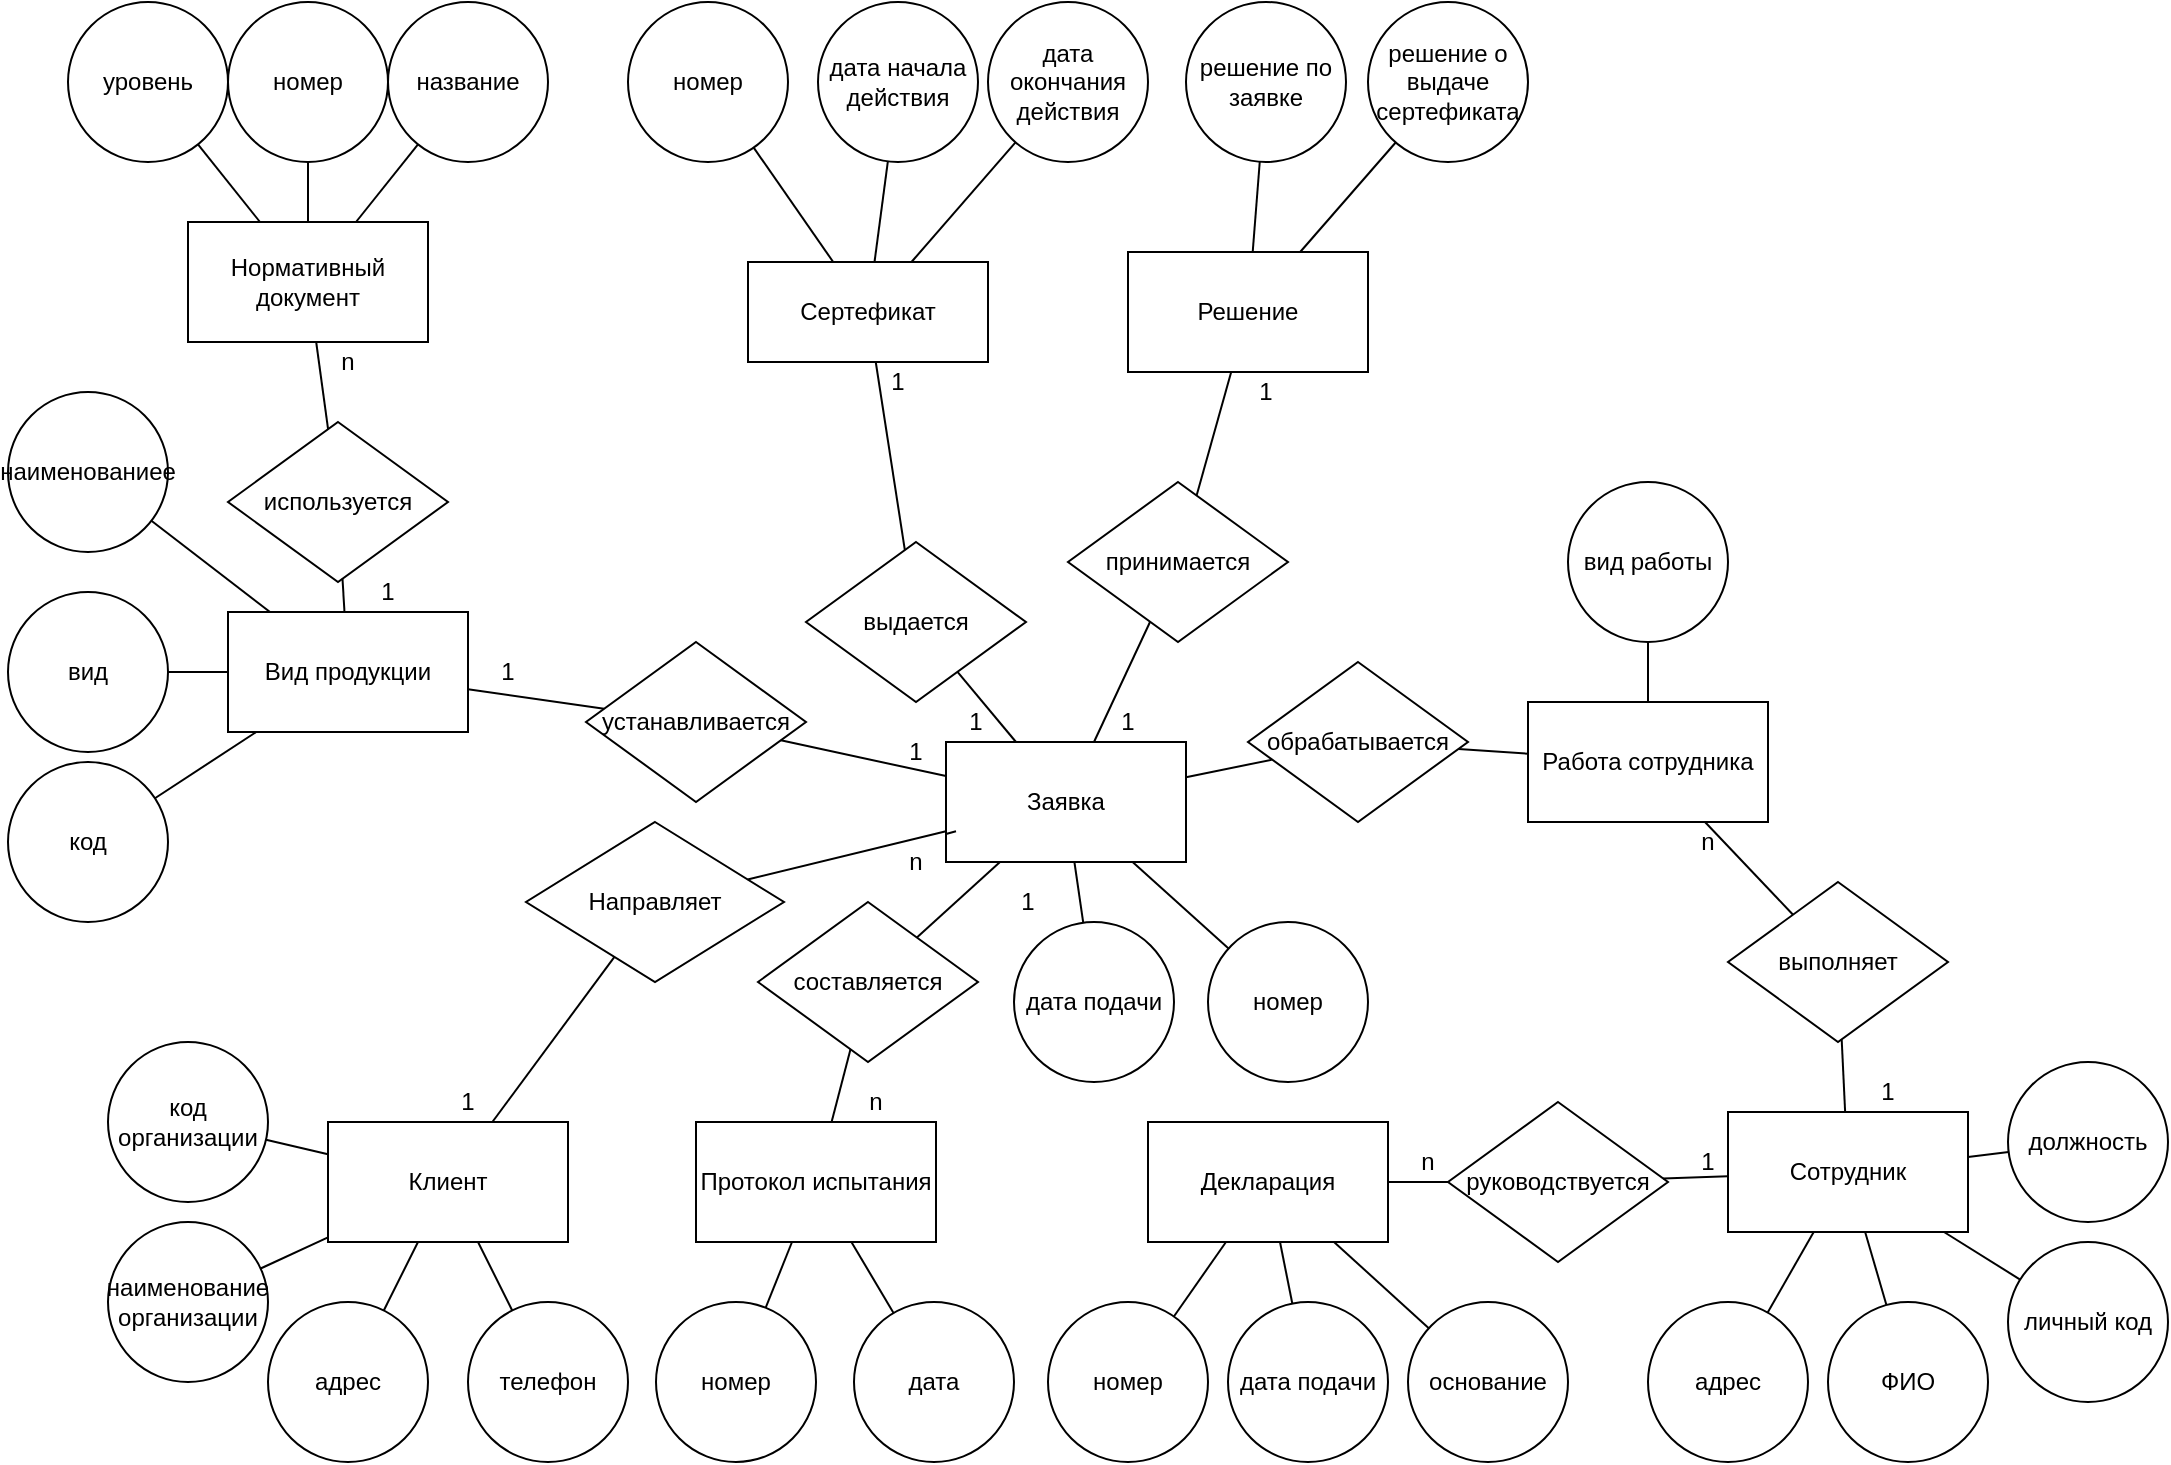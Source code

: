 <mxfile version="13.9.9" type="device"><diagram id="MF3Ot59o3ne13923XiXf" name="Концептуальная схема"><mxGraphModel dx="1699" dy="403" grid="1" gridSize="10" guides="1" tooltips="1" connect="1" arrows="1" fold="1" page="1" pageScale="1" pageWidth="827" pageHeight="1169" math="0" shadow="0"><root><mxCell id="0"/><mxCell id="1" parent="0"/><mxCell id="-OSFUK0tKSh1p7E8naHV-1" value="Вид продукции" style="rounded=0;whiteSpace=wrap;html=1;" parent="1" vertex="1"><mxGeometry x="110" y="415" width="120" height="60" as="geometry"/></mxCell><mxCell id="-OSFUK0tKSh1p7E8naHV-2" value="Нормативный документ" style="rounded=0;whiteSpace=wrap;html=1;" parent="1" vertex="1"><mxGeometry x="90" y="220" width="120" height="60" as="geometry"/></mxCell><mxCell id="-OSFUK0tKSh1p7E8naHV-3" value="Клиент" style="rounded=0;whiteSpace=wrap;html=1;" parent="1" vertex="1"><mxGeometry x="160" y="670" width="120" height="60" as="geometry"/></mxCell><mxCell id="-OSFUK0tKSh1p7E8naHV-4" value="Заявка" style="rounded=0;whiteSpace=wrap;html=1;" parent="1" vertex="1"><mxGeometry x="469" y="480" width="120" height="60" as="geometry"/></mxCell><mxCell id="-OSFUK0tKSh1p7E8naHV-5" value="название" style="ellipse;whiteSpace=wrap;html=1;aspect=fixed;" parent="1" vertex="1"><mxGeometry x="190" y="110" width="80" height="80" as="geometry"/></mxCell><mxCell id="-OSFUK0tKSh1p7E8naHV-6" value="номер" style="ellipse;whiteSpace=wrap;html=1;aspect=fixed;" parent="1" vertex="1"><mxGeometry x="110" y="110" width="80" height="80" as="geometry"/></mxCell><mxCell id="-OSFUK0tKSh1p7E8naHV-7" value="уровень" style="ellipse;whiteSpace=wrap;html=1;aspect=fixed;" parent="1" vertex="1"><mxGeometry x="30" y="110" width="80" height="80" as="geometry"/></mxCell><mxCell id="-OSFUK0tKSh1p7E8naHV-8" value="" style="endArrow=none;html=1;" parent="1" source="-OSFUK0tKSh1p7E8naHV-2" target="-OSFUK0tKSh1p7E8naHV-5" edge="1"><mxGeometry width="50" height="50" relative="1" as="geometry"><mxPoint x="-130" y="440" as="sourcePoint"/><mxPoint x="-80" y="390" as="targetPoint"/></mxGeometry></mxCell><mxCell id="-OSFUK0tKSh1p7E8naHV-9" value="" style="endArrow=none;html=1;" parent="1" source="-OSFUK0tKSh1p7E8naHV-2" target="-OSFUK0tKSh1p7E8naHV-6" edge="1"><mxGeometry width="50" height="50" relative="1" as="geometry"><mxPoint x="-130" y="440" as="sourcePoint"/><mxPoint x="-80" y="390" as="targetPoint"/></mxGeometry></mxCell><mxCell id="-OSFUK0tKSh1p7E8naHV-10" value="" style="endArrow=none;html=1;" parent="1" source="-OSFUK0tKSh1p7E8naHV-2" target="-OSFUK0tKSh1p7E8naHV-7" edge="1"><mxGeometry width="50" height="50" relative="1" as="geometry"><mxPoint x="-130" y="440" as="sourcePoint"/><mxPoint x="-80" y="390" as="targetPoint"/></mxGeometry></mxCell><mxCell id="-OSFUK0tKSh1p7E8naHV-11" value="дата подачи" style="ellipse;whiteSpace=wrap;html=1;aspect=fixed;" parent="1" vertex="1"><mxGeometry x="503" y="570" width="80" height="80" as="geometry"/></mxCell><mxCell id="-OSFUK0tKSh1p7E8naHV-12" value="телефон" style="ellipse;whiteSpace=wrap;html=1;aspect=fixed;" parent="1" vertex="1"><mxGeometry x="230" y="760" width="80" height="80" as="geometry"/></mxCell><mxCell id="-OSFUK0tKSh1p7E8naHV-13" value="код организации" style="ellipse;whiteSpace=wrap;html=1;aspect=fixed;" parent="1" vertex="1"><mxGeometry x="50" y="630" width="80" height="80" as="geometry"/></mxCell><mxCell id="-OSFUK0tKSh1p7E8naHV-14" value="наименование организации" style="ellipse;whiteSpace=wrap;html=1;aspect=fixed;" parent="1" vertex="1"><mxGeometry x="50" y="720" width="80" height="80" as="geometry"/></mxCell><mxCell id="-OSFUK0tKSh1p7E8naHV-15" value="адрес" style="ellipse;whiteSpace=wrap;html=1;aspect=fixed;" parent="1" vertex="1"><mxGeometry x="130" y="760" width="80" height="80" as="geometry"/></mxCell><mxCell id="-OSFUK0tKSh1p7E8naHV-16" value="" style="endArrow=none;html=1;" parent="1" source="-OSFUK0tKSh1p7E8naHV-13" target="-OSFUK0tKSh1p7E8naHV-3" edge="1"><mxGeometry width="50" height="50" relative="1" as="geometry"><mxPoint x="440" y="780" as="sourcePoint"/><mxPoint x="230" y="890" as="targetPoint"/></mxGeometry></mxCell><mxCell id="-OSFUK0tKSh1p7E8naHV-17" value="" style="endArrow=none;html=1;" parent="1" source="-OSFUK0tKSh1p7E8naHV-3" target="-OSFUK0tKSh1p7E8naHV-14" edge="1"><mxGeometry width="50" height="50" relative="1" as="geometry"><mxPoint x="440" y="780" as="sourcePoint"/><mxPoint x="490" y="730" as="targetPoint"/></mxGeometry></mxCell><mxCell id="-OSFUK0tKSh1p7E8naHV-18" value="" style="endArrow=none;html=1;" parent="1" source="-OSFUK0tKSh1p7E8naHV-3" target="-OSFUK0tKSh1p7E8naHV-12" edge="1"><mxGeometry width="50" height="50" relative="1" as="geometry"><mxPoint x="290" y="920" as="sourcePoint"/><mxPoint x="490" y="730" as="targetPoint"/></mxGeometry></mxCell><mxCell id="-OSFUK0tKSh1p7E8naHV-19" value="" style="endArrow=none;html=1;" parent="1" source="-OSFUK0tKSh1p7E8naHV-15" target="-OSFUK0tKSh1p7E8naHV-3" edge="1"><mxGeometry width="50" height="50" relative="1" as="geometry"><mxPoint x="440" y="780" as="sourcePoint"/><mxPoint x="490" y="730" as="targetPoint"/></mxGeometry></mxCell><mxCell id="-OSFUK0tKSh1p7E8naHV-20" value="номер" style="ellipse;whiteSpace=wrap;html=1;aspect=fixed;" parent="1" vertex="1"><mxGeometry x="600" y="570" width="80" height="80" as="geometry"/></mxCell><mxCell id="-OSFUK0tKSh1p7E8naHV-21" value="" style="endArrow=none;html=1;" parent="1" source="-OSFUK0tKSh1p7E8naHV-4" target="-OSFUK0tKSh1p7E8naHV-20" edge="1"><mxGeometry width="50" height="50" relative="1" as="geometry"><mxPoint x="106" y="380" as="sourcePoint"/><mxPoint x="156" y="330" as="targetPoint"/></mxGeometry></mxCell><mxCell id="-OSFUK0tKSh1p7E8naHV-22" value="" style="endArrow=none;html=1;" parent="1" source="-OSFUK0tKSh1p7E8naHV-11" target="-OSFUK0tKSh1p7E8naHV-4" edge="1"><mxGeometry width="50" height="50" relative="1" as="geometry"><mxPoint x="106" y="380" as="sourcePoint"/><mxPoint x="156" y="330" as="targetPoint"/></mxGeometry></mxCell><mxCell id="-OSFUK0tKSh1p7E8naHV-24" value="код" style="ellipse;whiteSpace=wrap;html=1;aspect=fixed;" parent="1" vertex="1"><mxGeometry y="490" width="80" height="80" as="geometry"/></mxCell><mxCell id="-OSFUK0tKSh1p7E8naHV-25" value="вид" style="ellipse;whiteSpace=wrap;html=1;aspect=fixed;" parent="1" vertex="1"><mxGeometry y="405" width="80" height="80" as="geometry"/></mxCell><mxCell id="-OSFUK0tKSh1p7E8naHV-26" value="наименованиее" style="ellipse;whiteSpace=wrap;html=1;aspect=fixed;" parent="1" vertex="1"><mxGeometry y="305" width="80" height="80" as="geometry"/></mxCell><mxCell id="-OSFUK0tKSh1p7E8naHV-27" value="" style="endArrow=none;html=1;" parent="1" source="-OSFUK0tKSh1p7E8naHV-1" target="-OSFUK0tKSh1p7E8naHV-24" edge="1"><mxGeometry width="50" height="50" relative="1" as="geometry"><mxPoint x="270" y="130" as="sourcePoint"/><mxPoint x="320" y="80" as="targetPoint"/></mxGeometry></mxCell><mxCell id="-OSFUK0tKSh1p7E8naHV-28" value="" style="endArrow=none;html=1;" parent="1" source="-OSFUK0tKSh1p7E8naHV-1" target="-OSFUK0tKSh1p7E8naHV-25" edge="1"><mxGeometry width="50" height="50" relative="1" as="geometry"><mxPoint x="270" y="130" as="sourcePoint"/><mxPoint x="320" y="80" as="targetPoint"/></mxGeometry></mxCell><mxCell id="-OSFUK0tKSh1p7E8naHV-29" value="" style="endArrow=none;html=1;" parent="1" source="-OSFUK0tKSh1p7E8naHV-26" target="-OSFUK0tKSh1p7E8naHV-1" edge="1"><mxGeometry width="50" height="50" relative="1" as="geometry"><mxPoint x="270" y="130" as="sourcePoint"/><mxPoint x="320" y="80" as="targetPoint"/></mxGeometry></mxCell><mxCell id="-OSFUK0tKSh1p7E8naHV-30" value="Решение" style="rounded=0;whiteSpace=wrap;html=1;" parent="1" vertex="1"><mxGeometry x="560" y="235" width="120" height="60" as="geometry"/></mxCell><mxCell id="-OSFUK0tKSh1p7E8naHV-31" value="Декларация" style="rounded=0;whiteSpace=wrap;html=1;" parent="1" vertex="1"><mxGeometry x="570" y="670" width="120" height="60" as="geometry"/></mxCell><mxCell id="-OSFUK0tKSh1p7E8naHV-32" value="основание" style="ellipse;whiteSpace=wrap;html=1;aspect=fixed;" parent="1" vertex="1"><mxGeometry x="700" y="760" width="80" height="80" as="geometry"/></mxCell><mxCell id="-OSFUK0tKSh1p7E8naHV-33" value="дата подачи" style="ellipse;whiteSpace=wrap;html=1;aspect=fixed;" parent="1" vertex="1"><mxGeometry x="610" y="760" width="80" height="80" as="geometry"/></mxCell><mxCell id="-OSFUK0tKSh1p7E8naHV-34" value="номер" style="ellipse;whiteSpace=wrap;html=1;aspect=fixed;" parent="1" vertex="1"><mxGeometry x="520" y="760" width="80" height="80" as="geometry"/></mxCell><mxCell id="-OSFUK0tKSh1p7E8naHV-35" value="" style="endArrow=none;html=1;" parent="1" source="-OSFUK0tKSh1p7E8naHV-31" target="-OSFUK0tKSh1p7E8naHV-32" edge="1"><mxGeometry width="50" height="50" relative="1" as="geometry"><mxPoint x="1259" y="610" as="sourcePoint"/><mxPoint x="1309" y="560" as="targetPoint"/></mxGeometry></mxCell><mxCell id="-OSFUK0tKSh1p7E8naHV-36" value="" style="endArrow=none;html=1;" parent="1" source="-OSFUK0tKSh1p7E8naHV-34" target="-OSFUK0tKSh1p7E8naHV-31" edge="1"><mxGeometry width="50" height="50" relative="1" as="geometry"><mxPoint x="1259" y="610" as="sourcePoint"/><mxPoint x="1309" y="560" as="targetPoint"/></mxGeometry></mxCell><mxCell id="-OSFUK0tKSh1p7E8naHV-37" value="" style="endArrow=none;html=1;" parent="1" source="-OSFUK0tKSh1p7E8naHV-31" target="-OSFUK0tKSh1p7E8naHV-33" edge="1"><mxGeometry width="50" height="50" relative="1" as="geometry"><mxPoint x="1259" y="610" as="sourcePoint"/><mxPoint x="1309" y="560" as="targetPoint"/></mxGeometry></mxCell><mxCell id="-OSFUK0tKSh1p7E8naHV-38" value="Сотрудник" style="rounded=0;whiteSpace=wrap;html=1;" parent="1" vertex="1"><mxGeometry x="860" y="665" width="120" height="60" as="geometry"/></mxCell><mxCell id="-OSFUK0tKSh1p7E8naHV-39" value="решение по заявке" style="ellipse;whiteSpace=wrap;html=1;aspect=fixed;" parent="1" vertex="1"><mxGeometry x="589" y="110" width="80" height="80" as="geometry"/></mxCell><mxCell id="-OSFUK0tKSh1p7E8naHV-40" value="адрес" style="ellipse;whiteSpace=wrap;html=1;aspect=fixed;" parent="1" vertex="1"><mxGeometry x="820" y="760" width="80" height="80" as="geometry"/></mxCell><mxCell id="-OSFUK0tKSh1p7E8naHV-41" value="должность" style="ellipse;whiteSpace=wrap;html=1;aspect=fixed;" parent="1" vertex="1"><mxGeometry x="1000" y="640" width="80" height="80" as="geometry"/></mxCell><mxCell id="-OSFUK0tKSh1p7E8naHV-42" value="ФИО" style="ellipse;whiteSpace=wrap;html=1;aspect=fixed;" parent="1" vertex="1"><mxGeometry x="910" y="760" width="80" height="80" as="geometry"/></mxCell><mxCell id="-OSFUK0tKSh1p7E8naHV-43" value="личный код" style="ellipse;whiteSpace=wrap;html=1;aspect=fixed;" parent="1" vertex="1"><mxGeometry x="1000" y="730" width="80" height="80" as="geometry"/></mxCell><mxCell id="-OSFUK0tKSh1p7E8naHV-45" value="" style="endArrow=none;html=1;" parent="1" source="-OSFUK0tKSh1p7E8naHV-38" target="-OSFUK0tKSh1p7E8naHV-41" edge="1"><mxGeometry width="50" height="50" relative="1" as="geometry"><mxPoint x="840" y="790" as="sourcePoint"/><mxPoint x="890" y="740" as="targetPoint"/></mxGeometry></mxCell><mxCell id="-OSFUK0tKSh1p7E8naHV-46" value="" style="endArrow=none;html=1;" parent="1" source="-OSFUK0tKSh1p7E8naHV-38" target="-OSFUK0tKSh1p7E8naHV-43" edge="1"><mxGeometry width="50" height="50" relative="1" as="geometry"><mxPoint x="840" y="790" as="sourcePoint"/><mxPoint x="890" y="740" as="targetPoint"/></mxGeometry></mxCell><mxCell id="-OSFUK0tKSh1p7E8naHV-47" value="" style="endArrow=none;html=1;" parent="1" source="-OSFUK0tKSh1p7E8naHV-38" target="-OSFUK0tKSh1p7E8naHV-40" edge="1"><mxGeometry width="50" height="50" relative="1" as="geometry"><mxPoint x="827" y="590" as="sourcePoint"/><mxPoint x="877" y="540" as="targetPoint"/></mxGeometry></mxCell><mxCell id="-OSFUK0tKSh1p7E8naHV-48" value="" style="endArrow=none;html=1;" parent="1" source="-OSFUK0tKSh1p7E8naHV-42" target="-OSFUK0tKSh1p7E8naHV-38" edge="1"><mxGeometry width="50" height="50" relative="1" as="geometry"><mxPoint x="840" y="790" as="sourcePoint"/><mxPoint x="890" y="740" as="targetPoint"/></mxGeometry></mxCell><mxCell id="-OSFUK0tKSh1p7E8naHV-49" value="решение о выдаче сертефиката" style="ellipse;whiteSpace=wrap;html=1;aspect=fixed;" parent="1" vertex="1"><mxGeometry x="680" y="110" width="80" height="80" as="geometry"/></mxCell><mxCell id="-OSFUK0tKSh1p7E8naHV-50" value="" style="endArrow=none;html=1;" parent="1" source="-OSFUK0tKSh1p7E8naHV-30" target="-OSFUK0tKSh1p7E8naHV-39" edge="1"><mxGeometry width="50" height="50" relative="1" as="geometry"><mxPoint x="300" y="410" as="sourcePoint"/><mxPoint x="350" y="360" as="targetPoint"/></mxGeometry></mxCell><mxCell id="-OSFUK0tKSh1p7E8naHV-51" value="" style="endArrow=none;html=1;" parent="1" source="-OSFUK0tKSh1p7E8naHV-49" target="-OSFUK0tKSh1p7E8naHV-30" edge="1"><mxGeometry width="50" height="50" relative="1" as="geometry"><mxPoint x="780" y="480" as="sourcePoint"/><mxPoint x="350" y="360" as="targetPoint"/></mxGeometry></mxCell><mxCell id="-OSFUK0tKSh1p7E8naHV-52" value="Протокол испытания" style="rounded=0;whiteSpace=wrap;html=1;" parent="1" vertex="1"><mxGeometry x="344" y="670" width="120" height="60" as="geometry"/></mxCell><mxCell id="-OSFUK0tKSh1p7E8naHV-53" value="номер" style="ellipse;whiteSpace=wrap;html=1;aspect=fixed;" parent="1" vertex="1"><mxGeometry x="324" y="760" width="80" height="80" as="geometry"/></mxCell><mxCell id="-OSFUK0tKSh1p7E8naHV-54" value="дата" style="ellipse;whiteSpace=wrap;html=1;aspect=fixed;" parent="1" vertex="1"><mxGeometry x="423" y="760" width="80" height="80" as="geometry"/></mxCell><mxCell id="-OSFUK0tKSh1p7E8naHV-55" value="" style="endArrow=none;html=1;" parent="1" source="-OSFUK0tKSh1p7E8naHV-53" target="-OSFUK0tKSh1p7E8naHV-52" edge="1"><mxGeometry width="50" height="50" relative="1" as="geometry"><mxPoint x="20" y="580" as="sourcePoint"/><mxPoint x="70" y="530" as="targetPoint"/></mxGeometry></mxCell><mxCell id="-OSFUK0tKSh1p7E8naHV-56" value="" style="endArrow=none;html=1;" parent="1" source="-OSFUK0tKSh1p7E8naHV-54" target="-OSFUK0tKSh1p7E8naHV-52" edge="1"><mxGeometry width="50" height="50" relative="1" as="geometry"><mxPoint x="20" y="580" as="sourcePoint"/><mxPoint x="70" y="530" as="targetPoint"/></mxGeometry></mxCell><mxCell id="YgPH_MCQQPKLlfDlO9Mv-1" value="Сертефикат" style="rounded=0;whiteSpace=wrap;html=1;" parent="1" vertex="1"><mxGeometry x="370" y="240" width="120" height="50" as="geometry"/></mxCell><mxCell id="YgPH_MCQQPKLlfDlO9Mv-2" value="дата окончания действия" style="ellipse;whiteSpace=wrap;html=1;aspect=fixed;" parent="1" vertex="1"><mxGeometry x="490" y="110" width="80" height="80" as="geometry"/></mxCell><mxCell id="YgPH_MCQQPKLlfDlO9Mv-3" value="дата начала действия" style="ellipse;whiteSpace=wrap;html=1;aspect=fixed;" parent="1" vertex="1"><mxGeometry x="405" y="110" width="80" height="80" as="geometry"/></mxCell><mxCell id="YgPH_MCQQPKLlfDlO9Mv-4" value="номер" style="ellipse;whiteSpace=wrap;html=1;aspect=fixed;" parent="1" vertex="1"><mxGeometry x="310" y="110" width="80" height="80" as="geometry"/></mxCell><mxCell id="YgPH_MCQQPKLlfDlO9Mv-5" value="" style="endArrow=none;html=1;" parent="1" source="YgPH_MCQQPKLlfDlO9Mv-1" target="YgPH_MCQQPKLlfDlO9Mv-2" edge="1"><mxGeometry width="50" height="50" relative="1" as="geometry"><mxPoint x="409" y="380" as="sourcePoint"/><mxPoint x="109" y="520" as="targetPoint"/></mxGeometry></mxCell><mxCell id="YgPH_MCQQPKLlfDlO9Mv-6" value="" style="endArrow=none;html=1;" parent="1" source="YgPH_MCQQPKLlfDlO9Mv-3" target="YgPH_MCQQPKLlfDlO9Mv-1" edge="1"><mxGeometry width="50" height="50" relative="1" as="geometry"><mxPoint x="59" y="570" as="sourcePoint"/><mxPoint x="109" y="520" as="targetPoint"/></mxGeometry></mxCell><mxCell id="YgPH_MCQQPKLlfDlO9Mv-7" value="" style="endArrow=none;html=1;" parent="1" source="YgPH_MCQQPKLlfDlO9Mv-1" target="YgPH_MCQQPKLlfDlO9Mv-4" edge="1"><mxGeometry width="50" height="50" relative="1" as="geometry"><mxPoint x="59" y="570" as="sourcePoint"/><mxPoint x="109" y="520" as="targetPoint"/></mxGeometry></mxCell><mxCell id="YgPH_MCQQPKLlfDlO9Mv-9" value="Направляет" style="rhombus;whiteSpace=wrap;html=1;" parent="1" vertex="1"><mxGeometry x="259" y="520" width="129" height="80" as="geometry"/></mxCell><mxCell id="YgPH_MCQQPKLlfDlO9Mv-10" value="" style="endArrow=none;html=1;" parent="1" source="-OSFUK0tKSh1p7E8naHV-3" target="YgPH_MCQQPKLlfDlO9Mv-9" edge="1"><mxGeometry width="50" height="50" relative="1" as="geometry"><mxPoint x="620" y="550" as="sourcePoint"/><mxPoint x="670" y="500" as="targetPoint"/></mxGeometry></mxCell><mxCell id="YgPH_MCQQPKLlfDlO9Mv-11" value="" style="endArrow=none;html=1;" parent="1" source="-OSFUK0tKSh1p7E8naHV-4" target="YgPH_MCQQPKLlfDlO9Mv-9" edge="1"><mxGeometry width="50" height="50" relative="1" as="geometry"><mxPoint x="434" y="534.598" as="sourcePoint"/><mxPoint x="670" y="500" as="targetPoint"/></mxGeometry></mxCell><mxCell id="YgPH_MCQQPKLlfDlO9Mv-12" value="выдается" style="rhombus;whiteSpace=wrap;html=1;" parent="1" vertex="1"><mxGeometry x="399" y="380" width="110" height="80" as="geometry"/></mxCell><mxCell id="YgPH_MCQQPKLlfDlO9Mv-13" value="составляется" style="rhombus;whiteSpace=wrap;html=1;" parent="1" vertex="1"><mxGeometry x="375" y="560" width="110" height="80" as="geometry"/></mxCell><mxCell id="YgPH_MCQQPKLlfDlO9Mv-14" value="" style="endArrow=none;html=1;" parent="1" source="-OSFUK0tKSh1p7E8naHV-4" target="YgPH_MCQQPKLlfDlO9Mv-13" edge="1"><mxGeometry width="50" height="50" relative="1" as="geometry"><mxPoint x="570" y="520" as="sourcePoint"/><mxPoint x="620" y="470" as="targetPoint"/></mxGeometry></mxCell><mxCell id="YgPH_MCQQPKLlfDlO9Mv-15" value="" style="endArrow=none;html=1;" parent="1" source="YgPH_MCQQPKLlfDlO9Mv-12" target="-OSFUK0tKSh1p7E8naHV-4" edge="1"><mxGeometry width="50" height="50" relative="1" as="geometry"><mxPoint x="231" y="546.667" as="sourcePoint"/><mxPoint x="275.201" y="558.945" as="targetPoint"/></mxGeometry></mxCell><mxCell id="YgPH_MCQQPKLlfDlO9Mv-16" value="" style="endArrow=none;html=1;" parent="1" source="YgPH_MCQQPKLlfDlO9Mv-1" target="YgPH_MCQQPKLlfDlO9Mv-12" edge="1"><mxGeometry width="50" height="50" relative="1" as="geometry"><mxPoint x="241" y="556.667" as="sourcePoint"/><mxPoint x="285.201" y="568.945" as="targetPoint"/></mxGeometry></mxCell><mxCell id="YgPH_MCQQPKLlfDlO9Mv-17" value="" style="endArrow=none;html=1;" parent="1" source="YgPH_MCQQPKLlfDlO9Mv-13" target="-OSFUK0tKSh1p7E8naHV-52" edge="1"><mxGeometry width="50" height="50" relative="1" as="geometry"><mxPoint x="251" y="566.667" as="sourcePoint"/><mxPoint x="295.201" y="578.945" as="targetPoint"/></mxGeometry></mxCell><mxCell id="YgPH_MCQQPKLlfDlO9Mv-18" value="используется" style="rhombus;whiteSpace=wrap;html=1;" parent="1" vertex="1"><mxGeometry x="110" y="320" width="110" height="80" as="geometry"/></mxCell><mxCell id="YgPH_MCQQPKLlfDlO9Mv-19" value="" style="endArrow=none;html=1;" parent="1" source="YgPH_MCQQPKLlfDlO9Mv-18" target="-OSFUK0tKSh1p7E8naHV-1" edge="1"><mxGeometry width="50" height="50" relative="1" as="geometry"><mxPoint x="570" y="290" as="sourcePoint"/><mxPoint x="620" y="240" as="targetPoint"/></mxGeometry></mxCell><mxCell id="YgPH_MCQQPKLlfDlO9Mv-20" value="" style="endArrow=none;html=1;" parent="1" source="YgPH_MCQQPKLlfDlO9Mv-18" target="-OSFUK0tKSh1p7E8naHV-2" edge="1"><mxGeometry width="50" height="50" relative="1" as="geometry"><mxPoint x="261" y="576.667" as="sourcePoint"/><mxPoint x="305.201" y="588.945" as="targetPoint"/></mxGeometry></mxCell><mxCell id="YgPH_MCQQPKLlfDlO9Mv-21" value="Работа сотрудника" style="rounded=0;whiteSpace=wrap;html=1;" parent="1" vertex="1"><mxGeometry x="760" y="460" width="120" height="60" as="geometry"/></mxCell><mxCell id="YgPH_MCQQPKLlfDlO9Mv-22" value="вид работы" style="ellipse;whiteSpace=wrap;html=1;aspect=fixed;" parent="1" vertex="1"><mxGeometry x="780" y="350" width="80" height="80" as="geometry"/></mxCell><mxCell id="YgPH_MCQQPKLlfDlO9Mv-23" value="" style="endArrow=none;html=1;" parent="1" source="YgPH_MCQQPKLlfDlO9Mv-21" target="YgPH_MCQQPKLlfDlO9Mv-22" edge="1"><mxGeometry width="50" height="50" relative="1" as="geometry"><mxPoint x="210" y="670" as="sourcePoint"/><mxPoint x="260" y="620" as="targetPoint"/></mxGeometry></mxCell><mxCell id="YgPH_MCQQPKLlfDlO9Mv-24" value="выполняет" style="rhombus;whiteSpace=wrap;html=1;" parent="1" vertex="1"><mxGeometry x="860" y="550" width="110" height="80" as="geometry"/></mxCell><mxCell id="YgPH_MCQQPKLlfDlO9Mv-25" value="" style="endArrow=none;html=1;" parent="1" source="YgPH_MCQQPKLlfDlO9Mv-24" target="YgPH_MCQQPKLlfDlO9Mv-21" edge="1"><mxGeometry width="50" height="50" relative="1" as="geometry"><mxPoint x="742.187" y="696.591" as="sourcePoint"/><mxPoint x="717.125" y="715" as="targetPoint"/></mxGeometry></mxCell><mxCell id="YgPH_MCQQPKLlfDlO9Mv-26" value="" style="endArrow=none;html=1;" parent="1" source="YgPH_MCQQPKLlfDlO9Mv-24" target="-OSFUK0tKSh1p7E8naHV-38" edge="1"><mxGeometry width="50" height="50" relative="1" as="geometry"><mxPoint x="850.0" y="695" as="sourcePoint"/><mxPoint x="960.0" y="710.938" as="targetPoint"/></mxGeometry></mxCell><mxCell id="YgPH_MCQQPKLlfDlO9Mv-31" value="обрабатывается" style="rhombus;whiteSpace=wrap;html=1;" parent="1" vertex="1"><mxGeometry x="620" y="440" width="110" height="80" as="geometry"/></mxCell><mxCell id="YgPH_MCQQPKLlfDlO9Mv-32" value="" style="endArrow=none;html=1;" parent="1" source="-OSFUK0tKSh1p7E8naHV-4" target="YgPH_MCQQPKLlfDlO9Mv-31" edge="1"><mxGeometry width="50" height="50" relative="1" as="geometry"><mxPoint x="568.0" y="540" as="sourcePoint"/><mxPoint x="766" y="490" as="targetPoint"/></mxGeometry></mxCell><mxCell id="YgPH_MCQQPKLlfDlO9Mv-33" value="" style="endArrow=none;html=1;" parent="1" source="YgPH_MCQQPKLlfDlO9Mv-31" target="YgPH_MCQQPKLlfDlO9Mv-21" edge="1"><mxGeometry width="50" height="50" relative="1" as="geometry"><mxPoint x="397" y="586.667" as="sourcePoint"/><mxPoint x="618.789" y="675" as="targetPoint"/></mxGeometry></mxCell><mxCell id="YgPH_MCQQPKLlfDlO9Mv-37" value="принимается" style="rhombus;whiteSpace=wrap;html=1;" parent="1" vertex="1"><mxGeometry x="530" y="350" width="110" height="80" as="geometry"/></mxCell><mxCell id="YgPH_MCQQPKLlfDlO9Mv-38" value="" style="endArrow=none;html=1;" parent="1" source="-OSFUK0tKSh1p7E8naHV-30" target="YgPH_MCQQPKLlfDlO9Mv-37" edge="1"><mxGeometry width="50" height="50" relative="1" as="geometry"><mxPoint x="623.75" y="340" as="sourcePoint"/><mxPoint x="752.25" y="270" as="targetPoint"/></mxGeometry></mxCell><mxCell id="YgPH_MCQQPKLlfDlO9Mv-39" value="" style="endArrow=none;html=1;" parent="1" source="YgPH_MCQQPKLlfDlO9Mv-37" target="-OSFUK0tKSh1p7E8naHV-4" edge="1"><mxGeometry width="50" height="50" relative="1" as="geometry"><mxPoint x="383.25" y="366.667" as="sourcePoint"/><mxPoint x="561.977" y="470" as="targetPoint"/></mxGeometry></mxCell><mxCell id="YgPH_MCQQPKLlfDlO9Mv-40" value="руководствуется" style="rhombus;whiteSpace=wrap;html=1;" parent="1" vertex="1"><mxGeometry x="720" y="660" width="110" height="80" as="geometry"/></mxCell><mxCell id="YgPH_MCQQPKLlfDlO9Mv-41" value="" style="endArrow=none;html=1;" parent="1" source="-OSFUK0tKSh1p7E8naHV-31" target="YgPH_MCQQPKLlfDlO9Mv-40" edge="1"><mxGeometry width="50" height="50" relative="1" as="geometry"><mxPoint x="927.5" y="500" as="sourcePoint"/><mxPoint x="1056" y="430" as="targetPoint"/></mxGeometry></mxCell><mxCell id="YgPH_MCQQPKLlfDlO9Mv-42" value="" style="endArrow=none;html=1;" parent="1" source="YgPH_MCQQPKLlfDlO9Mv-40" target="-OSFUK0tKSh1p7E8naHV-38" edge="1"><mxGeometry width="50" height="50" relative="1" as="geometry"><mxPoint x="687" y="526.667" as="sourcePoint"/><mxPoint x="865.727" y="630" as="targetPoint"/></mxGeometry></mxCell><mxCell id="YgPH_MCQQPKLlfDlO9Mv-44" value="устанавливается" style="rhombus;whiteSpace=wrap;html=1;" parent="1" vertex="1"><mxGeometry x="289" y="430" width="110" height="80" as="geometry"/></mxCell><mxCell id="YgPH_MCQQPKLlfDlO9Mv-45" value="" style="endArrow=none;html=1;" parent="1" source="-OSFUK0tKSh1p7E8naHV-4" target="YgPH_MCQQPKLlfDlO9Mv-44" edge="1"><mxGeometry width="50" height="50" relative="1" as="geometry"><mxPoint x="518.5" y="506.143" as="sourcePoint"/><mxPoint x="553" y="350" as="targetPoint"/></mxGeometry></mxCell><mxCell id="YgPH_MCQQPKLlfDlO9Mv-46" value="" style="endArrow=none;html=1;" parent="1" source="YgPH_MCQQPKLlfDlO9Mv-44" target="-OSFUK0tKSh1p7E8naHV-1" edge="1"><mxGeometry width="50" height="50" relative="1" as="geometry"><mxPoint x="184" y="446.667" as="sourcePoint"/><mxPoint x="279.5" y="461.316" as="targetPoint"/></mxGeometry></mxCell><mxCell id="YgPH_MCQQPKLlfDlO9Mv-48" value="1" style="text;html=1;strokeColor=none;fillColor=none;align=center;verticalAlign=middle;whiteSpace=wrap;rounded=0;" parent="1" vertex="1"><mxGeometry x="920" y="645" width="40" height="20" as="geometry"/></mxCell><mxCell id="YgPH_MCQQPKLlfDlO9Mv-49" value="n" style="text;html=1;strokeColor=none;fillColor=none;align=center;verticalAlign=middle;whiteSpace=wrap;rounded=0;" parent="1" vertex="1"><mxGeometry x="830" y="520" width="40" height="20" as="geometry"/></mxCell><mxCell id="YgPH_MCQQPKLlfDlO9Mv-51" value="n" style="text;html=1;strokeColor=none;fillColor=none;align=center;verticalAlign=middle;whiteSpace=wrap;rounded=0;" parent="1" vertex="1"><mxGeometry x="690" y="680" width="40" height="20" as="geometry"/></mxCell><mxCell id="YgPH_MCQQPKLlfDlO9Mv-52" value="1" style="text;html=1;strokeColor=none;fillColor=none;align=center;verticalAlign=middle;whiteSpace=wrap;rounded=0;" parent="1" vertex="1"><mxGeometry x="490" y="550" width="40" height="20" as="geometry"/></mxCell><mxCell id="YgPH_MCQQPKLlfDlO9Mv-53" value="n" style="text;html=1;strokeColor=none;fillColor=none;align=center;verticalAlign=middle;whiteSpace=wrap;rounded=0;" parent="1" vertex="1"><mxGeometry x="414" y="650" width="40" height="20" as="geometry"/></mxCell><mxCell id="YgPH_MCQQPKLlfDlO9Mv-55" value="" style="endArrow=none;html=1;" parent="1" source="-OSFUK0tKSh1p7E8naHV-4" edge="1"><mxGeometry width="50" height="50" relative="1" as="geometry"><mxPoint x="469" y="524.599" as="sourcePoint"/><mxPoint x="474" y="524.667" as="targetPoint"/></mxGeometry></mxCell><mxCell id="YgPH_MCQQPKLlfDlO9Mv-56" value="1" style="text;html=1;strokeColor=none;fillColor=none;align=center;verticalAlign=middle;whiteSpace=wrap;rounded=0;" parent="1" vertex="1"><mxGeometry x="210" y="650" width="40" height="20" as="geometry"/></mxCell><mxCell id="YgPH_MCQQPKLlfDlO9Mv-57" value="1" style="text;html=1;strokeColor=none;fillColor=none;align=center;verticalAlign=middle;whiteSpace=wrap;rounded=0;" parent="1" vertex="1"><mxGeometry x="434" y="475" width="40" height="20" as="geometry"/></mxCell><mxCell id="YgPH_MCQQPKLlfDlO9Mv-58" value="1" style="text;html=1;strokeColor=none;fillColor=none;align=center;verticalAlign=middle;whiteSpace=wrap;rounded=0;" parent="1" vertex="1"><mxGeometry x="230" y="435" width="40" height="20" as="geometry"/></mxCell><mxCell id="YgPH_MCQQPKLlfDlO9Mv-59" value="n" style="text;html=1;strokeColor=none;fillColor=none;align=center;verticalAlign=middle;whiteSpace=wrap;rounded=0;" parent="1" vertex="1"><mxGeometry x="434" y="530" width="40" height="20" as="geometry"/></mxCell><mxCell id="YgPH_MCQQPKLlfDlO9Mv-61" value="n" style="text;html=1;strokeColor=none;fillColor=none;align=center;verticalAlign=middle;whiteSpace=wrap;rounded=0;" parent="1" vertex="1"><mxGeometry x="150" y="280" width="40" height="20" as="geometry"/></mxCell><mxCell id="YgPH_MCQQPKLlfDlO9Mv-62" value="1" style="text;html=1;strokeColor=none;fillColor=none;align=center;verticalAlign=middle;whiteSpace=wrap;rounded=0;" parent="1" vertex="1"><mxGeometry x="170" y="395" width="40" height="20" as="geometry"/></mxCell><mxCell id="YgPH_MCQQPKLlfDlO9Mv-63" value="1" style="text;html=1;strokeColor=none;fillColor=none;align=center;verticalAlign=middle;whiteSpace=wrap;rounded=0;" parent="1" vertex="1"><mxGeometry x="425" y="290" width="40" height="20" as="geometry"/></mxCell><mxCell id="YgPH_MCQQPKLlfDlO9Mv-64" value="1" style="text;html=1;strokeColor=none;fillColor=none;align=center;verticalAlign=middle;whiteSpace=wrap;rounded=0;" parent="1" vertex="1"><mxGeometry x="464" y="460" width="40" height="20" as="geometry"/></mxCell><mxCell id="YgPH_MCQQPKLlfDlO9Mv-65" value="1" style="text;html=1;strokeColor=none;fillColor=none;align=center;verticalAlign=middle;whiteSpace=wrap;rounded=0;" parent="1" vertex="1"><mxGeometry x="540" y="460" width="40" height="20" as="geometry"/></mxCell><mxCell id="YgPH_MCQQPKLlfDlO9Mv-66" value="1" style="text;html=1;strokeColor=none;fillColor=none;align=center;verticalAlign=middle;whiteSpace=wrap;rounded=0;" parent="1" vertex="1"><mxGeometry x="609" y="295" width="40" height="20" as="geometry"/></mxCell><mxCell id="YgPH_MCQQPKLlfDlO9Mv-67" value="1" style="text;html=1;strokeColor=none;fillColor=none;align=center;verticalAlign=middle;whiteSpace=wrap;rounded=0;" parent="1" vertex="1"><mxGeometry x="830" y="680" width="40" height="20" as="geometry"/></mxCell><mxCell id="yFNqytvvCbTD5xGU-uHM-1" style="edgeStyle=orthogonalEdgeStyle;rounded=0;orthogonalLoop=1;jettySize=auto;html=1;exitX=0.5;exitY=1;exitDx=0;exitDy=0;" edge="1" parent="1" source="YgPH_MCQQPKLlfDlO9Mv-52" target="YgPH_MCQQPKLlfDlO9Mv-52"><mxGeometry relative="1" as="geometry"/></mxCell></root></mxGraphModel></diagram></mxfile>